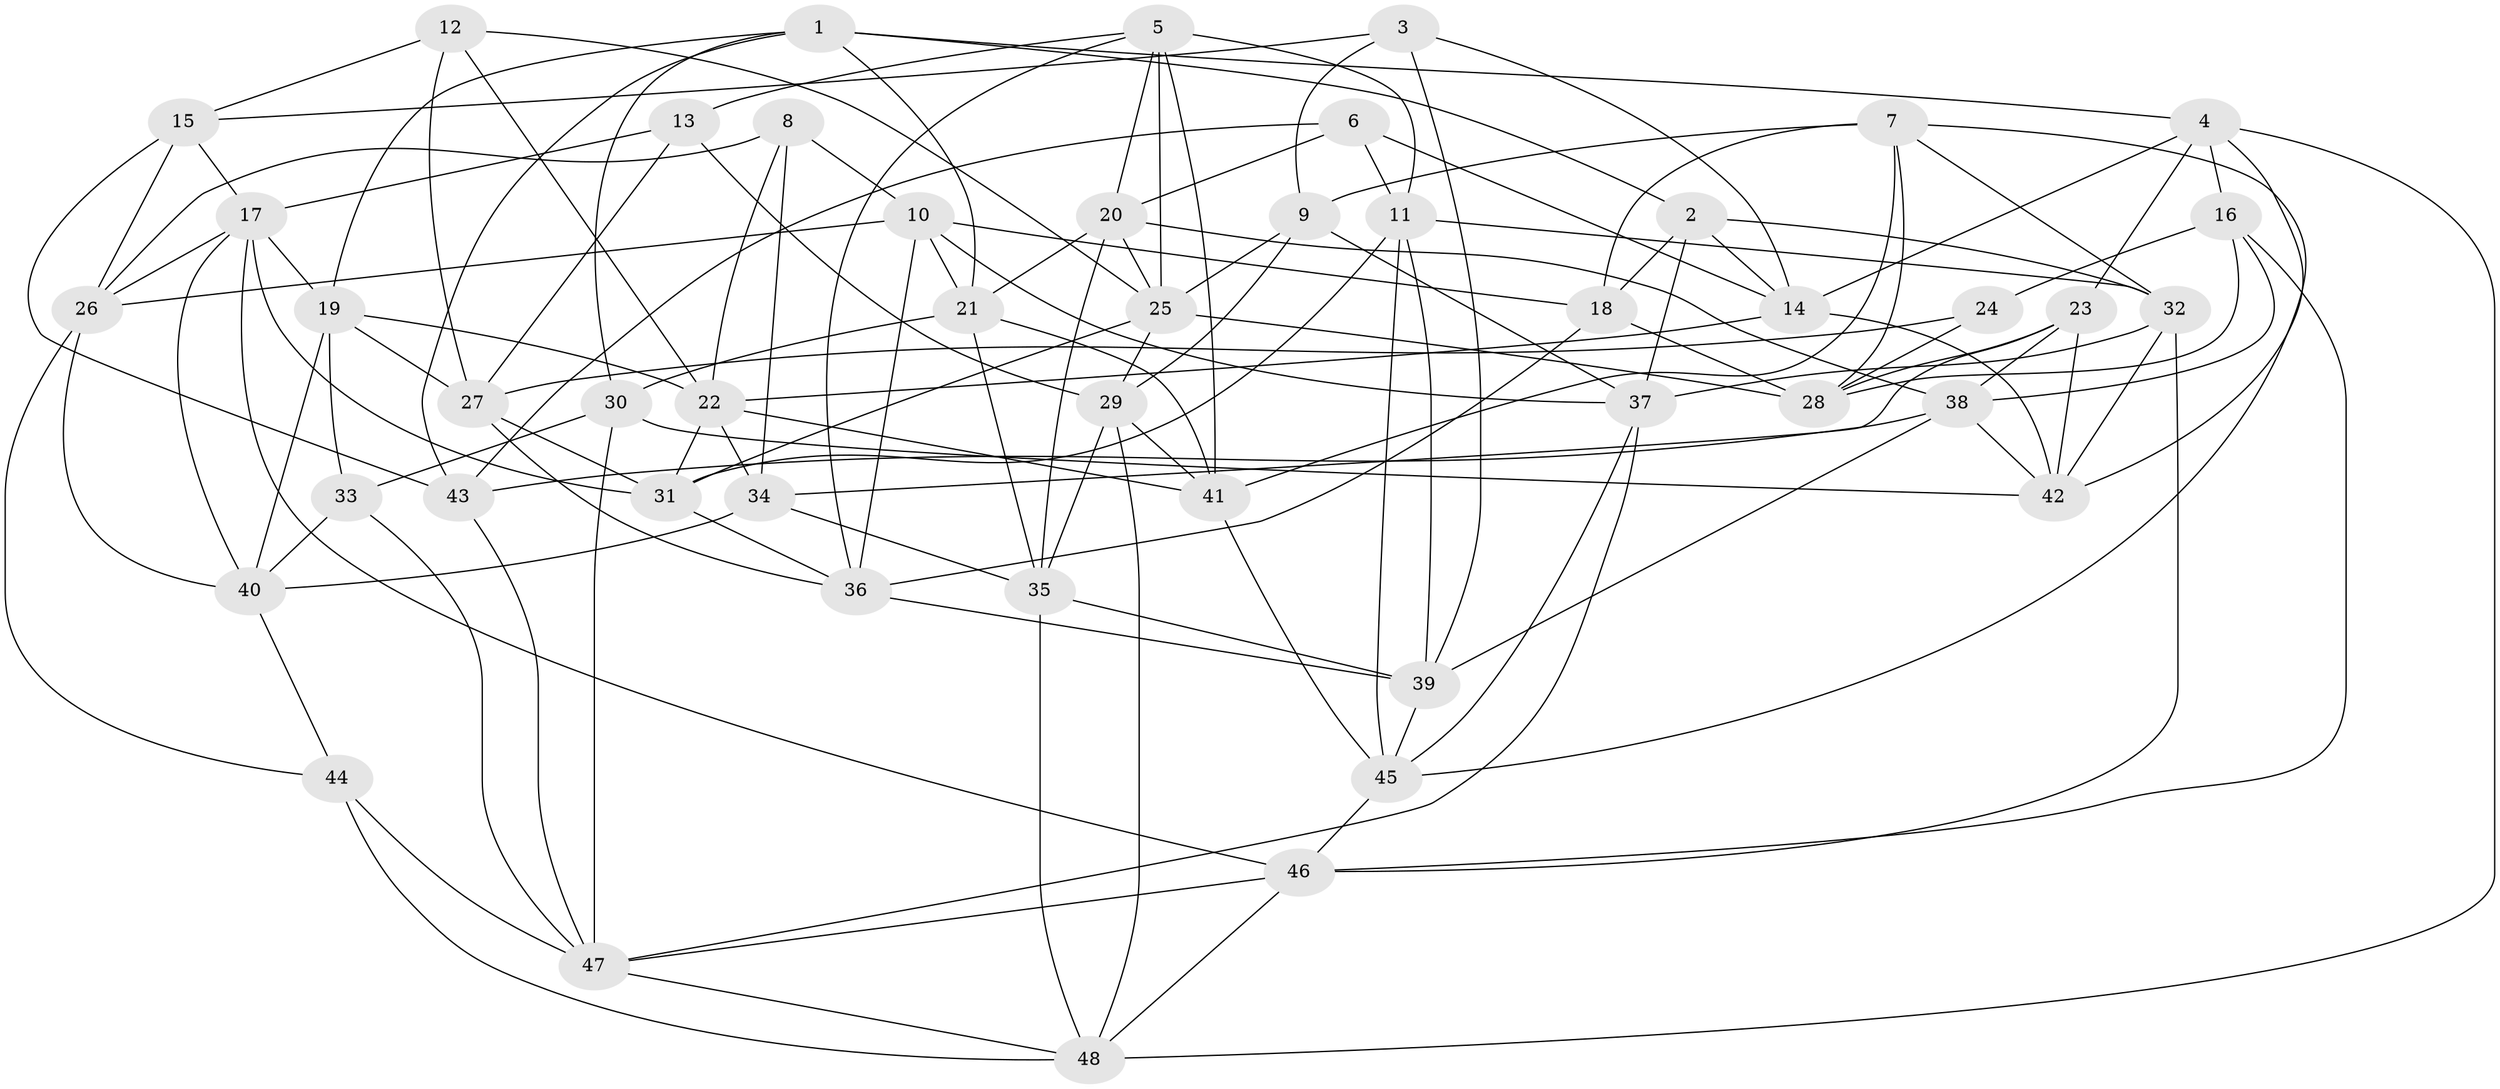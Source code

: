 // original degree distribution, {4: 1.0}
// Generated by graph-tools (version 1.1) at 2025/02/03/09/25 03:02:57]
// undirected, 48 vertices, 133 edges
graph export_dot {
graph [start="1"]
  node [color=gray90,style=filled];
  1;
  2;
  3;
  4;
  5;
  6;
  7;
  8;
  9;
  10;
  11;
  12;
  13;
  14;
  15;
  16;
  17;
  18;
  19;
  20;
  21;
  22;
  23;
  24;
  25;
  26;
  27;
  28;
  29;
  30;
  31;
  32;
  33;
  34;
  35;
  36;
  37;
  38;
  39;
  40;
  41;
  42;
  43;
  44;
  45;
  46;
  47;
  48;
  1 -- 2 [weight=1.0];
  1 -- 4 [weight=1.0];
  1 -- 19 [weight=1.0];
  1 -- 21 [weight=1.0];
  1 -- 30 [weight=1.0];
  1 -- 43 [weight=1.0];
  2 -- 14 [weight=1.0];
  2 -- 18 [weight=2.0];
  2 -- 32 [weight=1.0];
  2 -- 37 [weight=1.0];
  3 -- 9 [weight=1.0];
  3 -- 14 [weight=1.0];
  3 -- 15 [weight=1.0];
  3 -- 39 [weight=1.0];
  4 -- 14 [weight=1.0];
  4 -- 16 [weight=1.0];
  4 -- 23 [weight=1.0];
  4 -- 42 [weight=1.0];
  4 -- 48 [weight=1.0];
  5 -- 11 [weight=1.0];
  5 -- 13 [weight=1.0];
  5 -- 20 [weight=1.0];
  5 -- 25 [weight=1.0];
  5 -- 36 [weight=1.0];
  5 -- 41 [weight=1.0];
  6 -- 11 [weight=1.0];
  6 -- 14 [weight=1.0];
  6 -- 20 [weight=1.0];
  6 -- 43 [weight=1.0];
  7 -- 9 [weight=1.0];
  7 -- 18 [weight=1.0];
  7 -- 28 [weight=1.0];
  7 -- 32 [weight=1.0];
  7 -- 41 [weight=1.0];
  7 -- 45 [weight=1.0];
  8 -- 10 [weight=1.0];
  8 -- 22 [weight=1.0];
  8 -- 26 [weight=1.0];
  8 -- 34 [weight=1.0];
  9 -- 25 [weight=2.0];
  9 -- 29 [weight=1.0];
  9 -- 37 [weight=1.0];
  10 -- 18 [weight=1.0];
  10 -- 21 [weight=1.0];
  10 -- 26 [weight=1.0];
  10 -- 36 [weight=1.0];
  10 -- 37 [weight=1.0];
  11 -- 31 [weight=1.0];
  11 -- 32 [weight=1.0];
  11 -- 39 [weight=1.0];
  11 -- 45 [weight=1.0];
  12 -- 15 [weight=1.0];
  12 -- 22 [weight=1.0];
  12 -- 25 [weight=1.0];
  12 -- 27 [weight=1.0];
  13 -- 17 [weight=1.0];
  13 -- 27 [weight=1.0];
  13 -- 29 [weight=1.0];
  14 -- 22 [weight=1.0];
  14 -- 42 [weight=1.0];
  15 -- 17 [weight=1.0];
  15 -- 26 [weight=1.0];
  15 -- 43 [weight=2.0];
  16 -- 24 [weight=2.0];
  16 -- 28 [weight=1.0];
  16 -- 38 [weight=1.0];
  16 -- 46 [weight=1.0];
  17 -- 19 [weight=1.0];
  17 -- 26 [weight=1.0];
  17 -- 31 [weight=2.0];
  17 -- 40 [weight=1.0];
  17 -- 46 [weight=1.0];
  18 -- 28 [weight=1.0];
  18 -- 36 [weight=1.0];
  19 -- 22 [weight=1.0];
  19 -- 27 [weight=1.0];
  19 -- 33 [weight=1.0];
  19 -- 40 [weight=1.0];
  20 -- 21 [weight=1.0];
  20 -- 25 [weight=1.0];
  20 -- 35 [weight=1.0];
  20 -- 38 [weight=1.0];
  21 -- 30 [weight=1.0];
  21 -- 35 [weight=1.0];
  21 -- 41 [weight=1.0];
  22 -- 31 [weight=2.0];
  22 -- 34 [weight=1.0];
  22 -- 41 [weight=1.0];
  23 -- 28 [weight=1.0];
  23 -- 34 [weight=2.0];
  23 -- 38 [weight=1.0];
  23 -- 42 [weight=1.0];
  24 -- 27 [weight=1.0];
  24 -- 28 [weight=1.0];
  25 -- 28 [weight=1.0];
  25 -- 29 [weight=1.0];
  25 -- 31 [weight=1.0];
  26 -- 40 [weight=1.0];
  26 -- 44 [weight=1.0];
  27 -- 31 [weight=1.0];
  27 -- 36 [weight=1.0];
  29 -- 35 [weight=1.0];
  29 -- 41 [weight=1.0];
  29 -- 48 [weight=1.0];
  30 -- 33 [weight=1.0];
  30 -- 42 [weight=1.0];
  30 -- 47 [weight=2.0];
  31 -- 36 [weight=1.0];
  32 -- 37 [weight=1.0];
  32 -- 42 [weight=1.0];
  32 -- 46 [weight=1.0];
  33 -- 40 [weight=1.0];
  33 -- 47 [weight=1.0];
  34 -- 35 [weight=1.0];
  34 -- 40 [weight=1.0];
  35 -- 39 [weight=1.0];
  35 -- 48 [weight=1.0];
  36 -- 39 [weight=1.0];
  37 -- 45 [weight=1.0];
  37 -- 47 [weight=1.0];
  38 -- 39 [weight=1.0];
  38 -- 42 [weight=1.0];
  38 -- 43 [weight=1.0];
  39 -- 45 [weight=1.0];
  40 -- 44 [weight=1.0];
  41 -- 45 [weight=1.0];
  43 -- 47 [weight=1.0];
  44 -- 47 [weight=1.0];
  44 -- 48 [weight=1.0];
  45 -- 46 [weight=1.0];
  46 -- 47 [weight=1.0];
  46 -- 48 [weight=1.0];
  47 -- 48 [weight=1.0];
}
